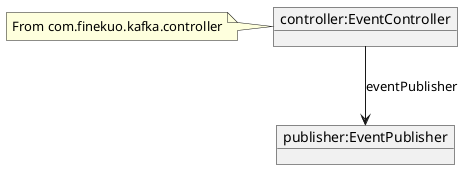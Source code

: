 @startuml
object "controller:EventController" as controller
object "publisher:EventPublisher" as publisher

note left of controller : From com.finekuo.kafka.controller
controller --> publisher : eventPublisher
@enduml
